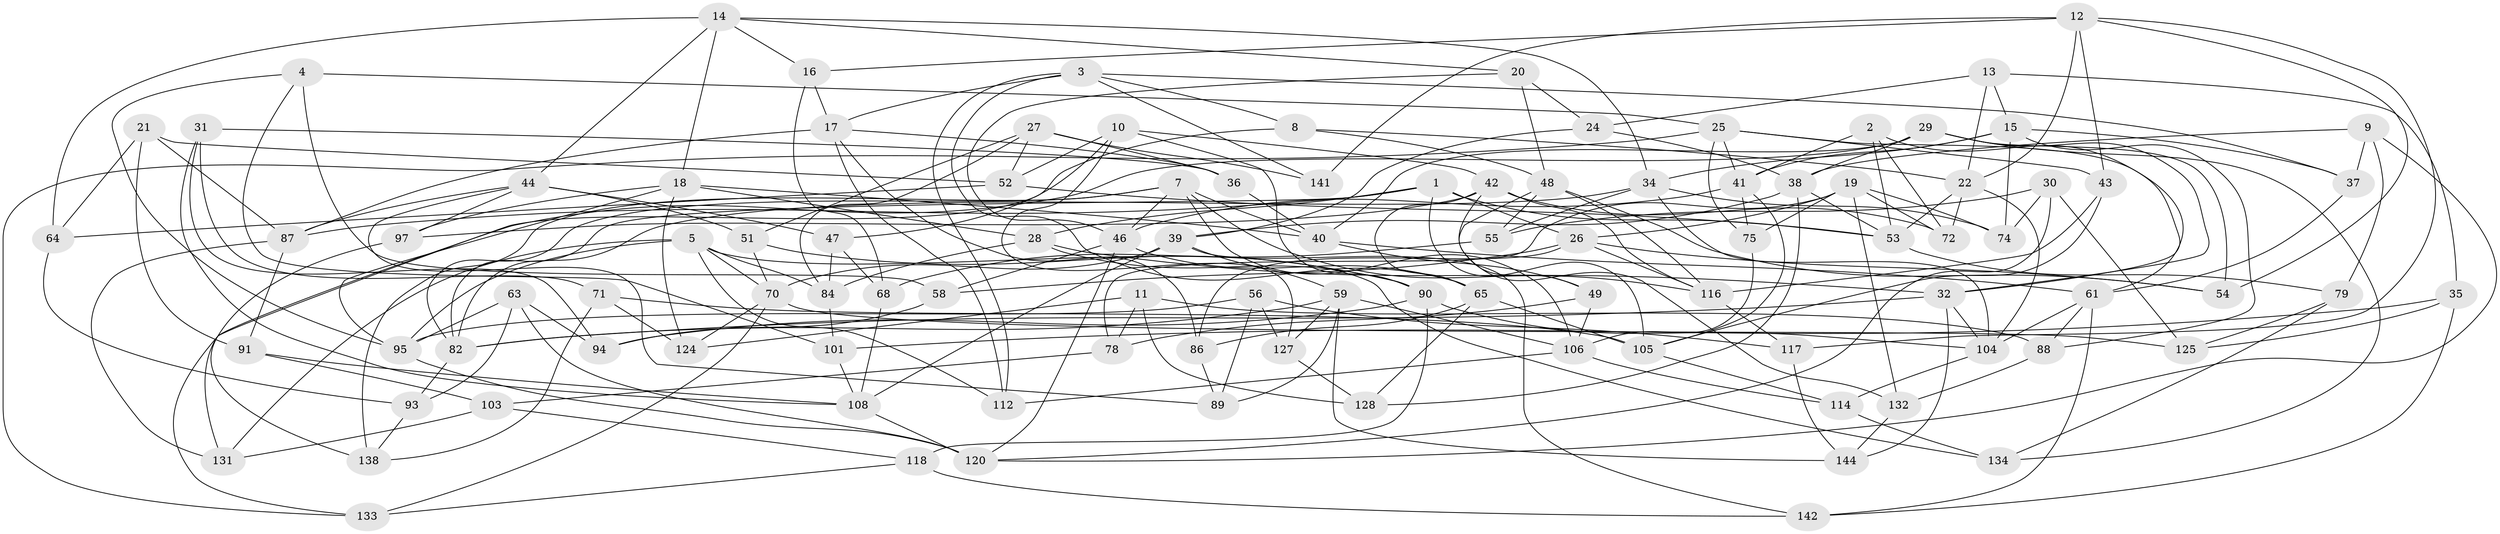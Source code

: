 // Generated by graph-tools (version 1.1) at 2025/52/02/27/25 19:52:30]
// undirected, 101 vertices, 243 edges
graph export_dot {
graph [start="1"]
  node [color=gray90,style=filled];
  1 [super="+109"];
  2;
  3 [super="+6"];
  4;
  5 [super="+33"];
  7 [super="+45"];
  8;
  9;
  10 [super="+143"];
  11;
  12 [super="+102"];
  13;
  14 [super="+23"];
  15 [super="+73"];
  16;
  17 [super="+113"];
  18 [super="+81"];
  19 [super="+66"];
  20;
  21;
  22 [super="+80"];
  24;
  25 [super="+77"];
  26 [super="+111"];
  27 [super="+67"];
  28 [super="+100"];
  29 [super="+145"];
  30;
  31;
  32 [super="+140"];
  34 [super="+62"];
  35;
  36;
  37;
  38 [super="+85"];
  39 [super="+60"];
  40 [super="+136"];
  41 [super="+69"];
  42 [super="+50"];
  43;
  44 [super="+83"];
  46 [super="+122"];
  47;
  48 [super="+121"];
  49;
  51;
  52 [super="+57"];
  53 [super="+107"];
  54;
  55;
  56;
  58;
  59 [super="+115"];
  61 [super="+137"];
  63;
  64;
  65 [super="+76"];
  68;
  70 [super="+139"];
  71;
  72;
  74;
  75;
  78;
  79;
  82 [super="+99"];
  84 [super="+96"];
  86;
  87 [super="+119"];
  88;
  89;
  90 [super="+92"];
  91;
  93;
  94;
  95 [super="+98"];
  97;
  101;
  103;
  104 [super="+123"];
  105 [super="+110"];
  106 [super="+126"];
  108 [super="+129"];
  112;
  114;
  116 [super="+135"];
  117;
  118;
  120 [super="+130"];
  124;
  125;
  127;
  128;
  131;
  132;
  133;
  134;
  138;
  141;
  142;
  144;
  1 -- 53;
  1 -- 105;
  1 -- 82;
  1 -- 87;
  1 -- 26;
  1 -- 28;
  2 -- 72;
  2 -- 41;
  2 -- 32;
  2 -- 53;
  3 -- 141;
  3 -- 17;
  3 -- 112;
  3 -- 8;
  3 -- 37;
  3 -- 65;
  4 -- 95;
  4 -- 58;
  4 -- 101;
  4 -- 25;
  5 -- 131;
  5 -- 84;
  5 -- 70;
  5 -- 112;
  5 -- 134;
  5 -- 95;
  7 -- 138;
  7 -- 46;
  7 -- 116;
  7 -- 40;
  7 -- 106;
  7 -- 82;
  8 -- 131;
  8 -- 48;
  8 -- 22;
  9 -- 38;
  9 -- 37;
  9 -- 79;
  9 -- 120;
  10 -- 47;
  10 -- 127;
  10 -- 42;
  10 -- 90;
  10 -- 52 [weight=2];
  11 -- 78;
  11 -- 88;
  11 -- 128;
  11 -- 124;
  12 -- 54;
  12 -- 16;
  12 -- 43;
  12 -- 117;
  12 -- 141;
  12 -- 22;
  13 -- 24;
  13 -- 35;
  13 -- 22;
  13 -- 15;
  14 -- 20;
  14 -- 34;
  14 -- 44;
  14 -- 16;
  14 -- 18;
  14 -- 64;
  15 -- 74;
  15 -- 88;
  15 -- 37;
  15 -- 41;
  15 -- 34;
  16 -- 68;
  16 -- 17;
  17 -- 87;
  17 -- 86;
  17 -- 112;
  17 -- 36;
  18 -- 28;
  18 -- 97;
  18 -- 124;
  18 -- 95;
  18 -- 40;
  19 -- 72;
  19 -- 132;
  19 -- 26;
  19 -- 75;
  19 -- 74;
  19 -- 78;
  20 -- 24;
  20 -- 48;
  20 -- 46;
  21 -- 91;
  21 -- 64;
  21 -- 87;
  21 -- 52;
  22 -- 53;
  22 -- 104;
  22 -- 72;
  24 -- 39;
  24 -- 38;
  25 -- 41;
  25 -- 43;
  25 -- 75;
  25 -- 133;
  25 -- 61;
  26 -- 116;
  26 -- 86;
  26 -- 58;
  26 -- 54;
  27 -- 84;
  27 -- 141 [weight=2];
  27 -- 51;
  27 -- 36;
  27 -- 52;
  28 -- 32;
  28 -- 90;
  28 -- 84 [weight=2];
  29 -- 133;
  29 -- 40;
  29 -- 38;
  29 -- 32;
  29 -- 134;
  29 -- 54;
  30 -- 74;
  30 -- 55;
  30 -- 125;
  30 -- 120;
  31 -- 36;
  31 -- 108;
  31 -- 71;
  31 -- 94;
  32 -- 82;
  32 -- 104;
  32 -- 144;
  34 -- 55;
  34 -- 82;
  34 -- 74;
  34 -- 104;
  35 -- 101;
  35 -- 142;
  35 -- 125;
  36 -- 40;
  37 -- 61;
  38 -- 128;
  38 -- 53;
  38 -- 39;
  39 -- 59;
  39 -- 142;
  39 -- 70;
  39 -- 108;
  40 -- 49;
  40 -- 61;
  41 -- 105;
  41 -- 75;
  41 -- 46;
  42 -- 65;
  42 -- 116;
  42 -- 97;
  42 -- 72;
  42 -- 132;
  43 -- 105;
  43 -- 116;
  44 -- 47;
  44 -- 97;
  44 -- 87;
  44 -- 89;
  44 -- 51;
  46 -- 58;
  46 -- 65;
  46 -- 120;
  47 -- 68;
  47 -- 84;
  48 -- 49;
  48 -- 116;
  48 -- 54;
  48 -- 55;
  49 -- 78;
  49 -- 106;
  51 -- 90;
  51 -- 70;
  52 -- 64;
  52 -- 53;
  53 -- 79;
  55 -- 68;
  56 -- 89;
  56 -- 127;
  56 -- 117;
  56 -- 95;
  58 -- 94;
  59 -- 127;
  59 -- 82;
  59 -- 144;
  59 -- 89;
  59 -- 106;
  61 -- 142;
  61 -- 88;
  61 -- 104;
  63 -- 95;
  63 -- 93;
  63 -- 94;
  63 -- 120;
  64 -- 93;
  65 -- 86;
  65 -- 105;
  65 -- 128;
  68 -- 108;
  70 -- 133;
  70 -- 125;
  70 -- 124;
  71 -- 124;
  71 -- 138;
  71 -- 105;
  75 -- 106;
  78 -- 103;
  79 -- 125;
  79 -- 134;
  82 -- 93;
  84 -- 101;
  86 -- 89;
  87 -- 131;
  87 -- 91;
  88 -- 132;
  90 -- 94;
  90 -- 118;
  90 -- 104;
  91 -- 103;
  91 -- 108;
  93 -- 138;
  95 -- 120;
  97 -- 138;
  101 -- 108;
  103 -- 131;
  103 -- 118;
  104 -- 114;
  105 -- 114;
  106 -- 112;
  106 -- 114;
  108 -- 120;
  114 -- 134;
  116 -- 117;
  117 -- 144;
  118 -- 142;
  118 -- 133;
  127 -- 128;
  132 -- 144;
}
